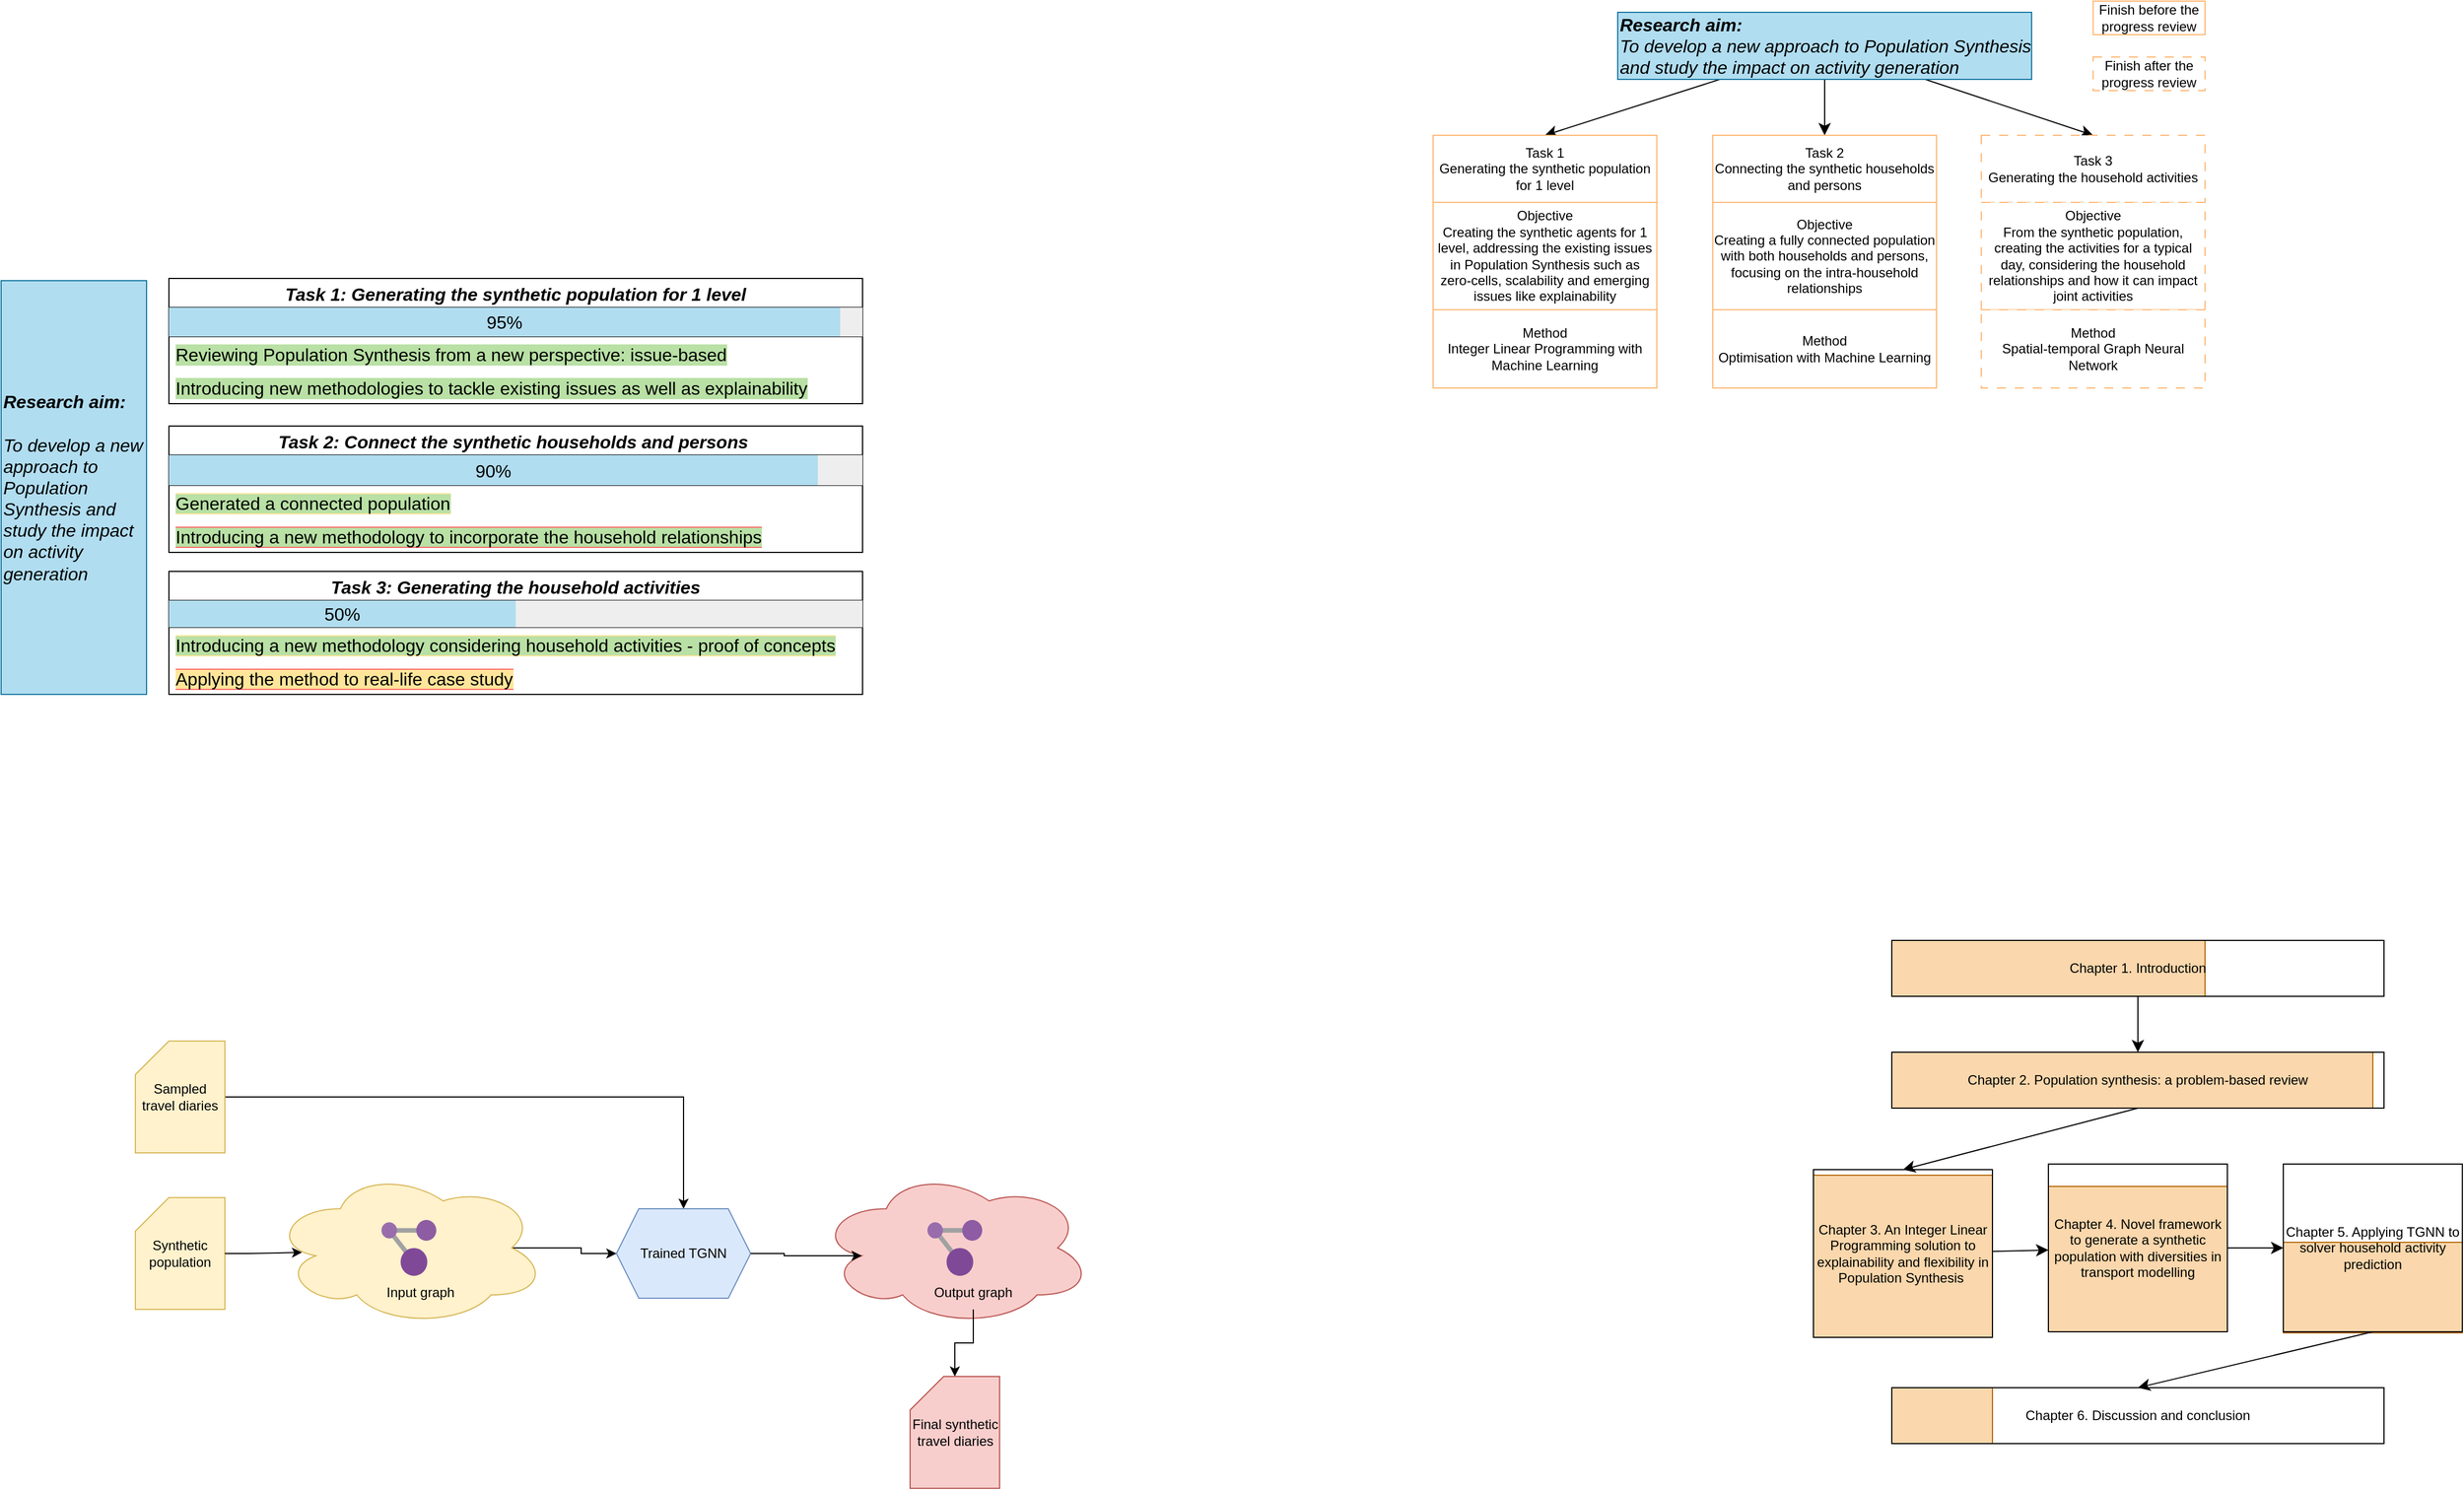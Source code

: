 <mxfile version="26.1.1">
  <diagram name="Page-1" id="GcLynW6Bm_qK1KajZ2lx">
    <mxGraphModel dx="1509" dy="785" grid="1" gridSize="10" guides="1" tooltips="1" connect="1" arrows="1" fold="1" page="1" pageScale="1" pageWidth="1169" pageHeight="827" math="0" shadow="0">
      <root>
        <mxCell id="0" />
        <mxCell id="1" parent="0" />
        <mxCell id="K3fAHh4nDUrQpHDgAhwH-10" value="" style="rounded=0;whiteSpace=wrap;html=1;fillColor=#fad7ac;strokeColor=#b46504;" vertex="1" parent="1">
          <mxGeometry x="1700" y="1290" width="90" height="50" as="geometry" />
        </mxCell>
        <mxCell id="K3fAHh4nDUrQpHDgAhwH-9" value="" style="rounded=0;whiteSpace=wrap;html=1;fillColor=#fad7ac;strokeColor=#b46504;" vertex="1" parent="1">
          <mxGeometry x="1700" y="990" width="430" height="50" as="geometry" />
        </mxCell>
        <mxCell id="K3fAHh4nDUrQpHDgAhwH-8" value="" style="rounded=0;whiteSpace=wrap;html=1;fillColor=#fad7ac;strokeColor=#b46504;" vertex="1" parent="1">
          <mxGeometry x="1700" y="890" width="280" height="50" as="geometry" />
        </mxCell>
        <mxCell id="K3fAHh4nDUrQpHDgAhwH-5" value="" style="rounded=0;whiteSpace=wrap;html=1;fillColor=#fad7ac;strokeColor=#b46504;" vertex="1" parent="1">
          <mxGeometry x="2050" y="1160" width="160" height="81" as="geometry" />
        </mxCell>
        <mxCell id="K3fAHh4nDUrQpHDgAhwH-4" value="" style="rounded=0;whiteSpace=wrap;html=1;fillColor=#fad7ac;strokeColor=#b46504;" vertex="1" parent="1">
          <mxGeometry x="1840" y="1110" width="160" height="130" as="geometry" />
        </mxCell>
        <mxCell id="K3fAHh4nDUrQpHDgAhwH-2" value="" style="rounded=0;whiteSpace=wrap;html=1;fillColor=#fad7ac;strokeColor=#b46504;" vertex="1" parent="1">
          <mxGeometry x="1630" y="1100" width="160" height="145" as="geometry" />
        </mxCell>
        <mxCell id="DFPLayo4z6RkdoQgYkVW-1" value="&lt;b&gt;&lt;i&gt;Research aim:&lt;/i&gt;&lt;/b&gt;&lt;div&gt;&lt;br&gt;&lt;div style=&quot;font-size: 16px;&quot;&gt;&lt;i&gt;To develop a new approach to Population Synthesis and study the impact on activity generation&lt;/i&gt;&lt;/div&gt;&lt;/div&gt;" style="rounded=0;whiteSpace=wrap;html=1;align=left;fontSize=16;fillColor=#b1ddf0;strokeColor=#10739e;" parent="1" vertex="1">
          <mxGeometry x="10" y="300" width="130" height="370" as="geometry" />
        </mxCell>
        <mxCell id="DFPLayo4z6RkdoQgYkVW-2" value="Task 1: Generating the synthetic population for 1 level" style="swimlane;fontStyle=3;childLayout=stackLayout;horizontal=1;startSize=26;horizontalStack=0;resizeParent=1;resizeParentMax=0;resizeLast=0;collapsible=1;marginBottom=0;align=center;fontSize=16;" parent="1" vertex="1">
          <mxGeometry x="160" y="298" width="620" height="112" as="geometry" />
        </mxCell>
        <mxCell id="DFPLayo4z6RkdoQgYkVW-66" value="" style="shape=table;startSize=0;container=1;collapsible=0;childLayout=tableLayout;fontSize=16;" parent="DFPLayo4z6RkdoQgYkVW-2" vertex="1">
          <mxGeometry y="26" width="620" height="26" as="geometry" />
        </mxCell>
        <mxCell id="DFPLayo4z6RkdoQgYkVW-67" value="" style="shape=tableRow;horizontal=0;startSize=0;swimlaneHead=0;swimlaneBody=0;strokeColor=inherit;top=0;left=0;bottom=0;right=0;collapsible=0;dropTarget=0;fillColor=none;points=[[0,0.5],[1,0.5]];portConstraint=eastwest;fontSize=16;" parent="DFPLayo4z6RkdoQgYkVW-66" vertex="1">
          <mxGeometry width="620" height="26" as="geometry" />
        </mxCell>
        <mxCell id="DFPLayo4z6RkdoQgYkVW-68" value="95%" style="shape=partialRectangle;html=1;whiteSpace=wrap;connectable=0;strokeColor=#10739e;overflow=hidden;fillColor=#b1ddf0;top=0;left=0;bottom=0;right=0;pointerEvents=1;fontSize=16;" parent="DFPLayo4z6RkdoQgYkVW-67" vertex="1">
          <mxGeometry width="600" height="26" as="geometry">
            <mxRectangle width="600" height="26" as="alternateBounds" />
          </mxGeometry>
        </mxCell>
        <mxCell id="DFPLayo4z6RkdoQgYkVW-69" value="" style="shape=partialRectangle;html=1;whiteSpace=wrap;connectable=0;overflow=hidden;fillColor=#eeeeee;top=0;left=0;bottom=0;right=0;pointerEvents=1;fontSize=16;strokeColor=#36393d;" parent="DFPLayo4z6RkdoQgYkVW-67" vertex="1">
          <mxGeometry x="600" width="20" height="26" as="geometry">
            <mxRectangle width="20" height="26" as="alternateBounds" />
          </mxGeometry>
        </mxCell>
        <mxCell id="DFPLayo4z6RkdoQgYkVW-3" value="Reviewing Population Synthesis from a new perspective: issue-based" style="text;strokeColor=none;fillColor=none;spacingLeft=4;spacingRight=4;overflow=hidden;rotatable=0;points=[[0,0.5],[1,0.5]];portConstraint=eastwest;fontSize=16;whiteSpace=wrap;html=1;labelBackgroundColor=#B9E0A5;textShadow=0;labelBorderColor=none;" parent="DFPLayo4z6RkdoQgYkVW-2" vertex="1">
          <mxGeometry y="52" width="620" height="30" as="geometry" />
        </mxCell>
        <mxCell id="DFPLayo4z6RkdoQgYkVW-4" value="Introducing new methodologies to tackle existing issues as well as explainability" style="text;strokeColor=none;fillColor=none;spacingLeft=4;spacingRight=4;overflow=hidden;rotatable=0;points=[[0,0.5],[1,0.5]];portConstraint=eastwest;fontSize=16;whiteSpace=wrap;html=1;labelBackgroundColor=#B9E0A5;textShadow=0;labelBorderColor=none;" parent="DFPLayo4z6RkdoQgYkVW-2" vertex="1">
          <mxGeometry y="82" width="620" height="30" as="geometry" />
        </mxCell>
        <mxCell id="DFPLayo4z6RkdoQgYkVW-6" value="Task 2: Connect the synthetic households and persons " style="swimlane;fontStyle=3;childLayout=stackLayout;horizontal=1;startSize=26;horizontalStack=0;resizeParent=1;resizeParentMax=0;resizeLast=0;collapsible=1;marginBottom=0;align=center;fontSize=16;" parent="1" vertex="1">
          <mxGeometry x="160" y="430" width="620" height="113" as="geometry" />
        </mxCell>
        <mxCell id="DFPLayo4z6RkdoQgYkVW-62" value="" style="shape=table;startSize=0;container=1;collapsible=0;childLayout=tableLayout;fontSize=16;" parent="DFPLayo4z6RkdoQgYkVW-6" vertex="1">
          <mxGeometry y="26" width="620" height="27" as="geometry" />
        </mxCell>
        <mxCell id="DFPLayo4z6RkdoQgYkVW-63" value="" style="shape=tableRow;horizontal=0;startSize=0;swimlaneHead=0;swimlaneBody=0;strokeColor=inherit;top=0;left=0;bottom=0;right=0;collapsible=0;dropTarget=0;fillColor=none;points=[[0,0.5],[1,0.5]];portConstraint=eastwest;fontSize=16;" parent="DFPLayo4z6RkdoQgYkVW-62" vertex="1">
          <mxGeometry width="620" height="27" as="geometry" />
        </mxCell>
        <mxCell id="DFPLayo4z6RkdoQgYkVW-64" value="90%" style="shape=partialRectangle;html=1;whiteSpace=wrap;connectable=0;strokeColor=#10739e;overflow=hidden;fillColor=#b1ddf0;top=0;left=0;bottom=0;right=0;pointerEvents=1;fontSize=16;" parent="DFPLayo4z6RkdoQgYkVW-63" vertex="1">
          <mxGeometry width="580" height="27" as="geometry">
            <mxRectangle width="580" height="27" as="alternateBounds" />
          </mxGeometry>
        </mxCell>
        <mxCell id="DFPLayo4z6RkdoQgYkVW-65" value="" style="shape=partialRectangle;html=1;whiteSpace=wrap;connectable=0;strokeColor=#36393d;overflow=hidden;fillColor=#eeeeee;top=0;left=0;bottom=0;right=0;pointerEvents=1;fontSize=16;" parent="DFPLayo4z6RkdoQgYkVW-63" vertex="1">
          <mxGeometry x="580" width="40" height="27" as="geometry">
            <mxRectangle width="40" height="27" as="alternateBounds" />
          </mxGeometry>
        </mxCell>
        <mxCell id="DFPLayo4z6RkdoQgYkVW-7" value="&lt;span style=&quot;background-color: rgb(185, 224, 165);&quot;&gt;Generated a connected population&lt;/span&gt;" style="text;strokeColor=none;fillColor=none;spacingLeft=4;spacingRight=4;overflow=hidden;rotatable=0;points=[[0,0.5],[1,0.5]];portConstraint=eastwest;fontSize=16;whiteSpace=wrap;html=1;labelBackgroundColor=#FFE599;" parent="DFPLayo4z6RkdoQgYkVW-6" vertex="1">
          <mxGeometry y="53" width="620" height="30" as="geometry" />
        </mxCell>
        <mxCell id="DFPLayo4z6RkdoQgYkVW-8" value="&lt;span style=&quot;background-color: rgb(185, 224, 165);&quot;&gt;Introducing a new methodology to incorporate the household relationships&lt;/span&gt;" style="text;strokeColor=none;fillColor=none;spacingLeft=4;spacingRight=4;overflow=hidden;rotatable=0;points=[[0,0.5],[1,0.5]];portConstraint=eastwest;fontSize=16;whiteSpace=wrap;html=1;labelBackgroundColor=#FF6666;" parent="DFPLayo4z6RkdoQgYkVW-6" vertex="1">
          <mxGeometry y="83" width="620" height="30" as="geometry" />
        </mxCell>
        <mxCell id="DFPLayo4z6RkdoQgYkVW-10" value="Task 3: Generating the household activities" style="swimlane;fontStyle=3;childLayout=stackLayout;horizontal=1;startSize=26;horizontalStack=0;resizeParent=1;resizeParentMax=0;resizeLast=0;collapsible=1;marginBottom=0;align=center;fontSize=16;" parent="1" vertex="1">
          <mxGeometry x="160" y="560" width="620" height="110" as="geometry" />
        </mxCell>
        <mxCell id="DFPLayo4z6RkdoQgYkVW-44" value="" style="shape=table;startSize=0;container=1;collapsible=0;childLayout=tableLayout;fontSize=16;" parent="DFPLayo4z6RkdoQgYkVW-10" vertex="1">
          <mxGeometry y="26" width="620" height="24" as="geometry" />
        </mxCell>
        <mxCell id="DFPLayo4z6RkdoQgYkVW-45" value="" style="shape=tableRow;horizontal=0;startSize=0;swimlaneHead=0;swimlaneBody=0;strokeColor=inherit;top=0;left=0;bottom=0;right=0;collapsible=0;dropTarget=0;fillColor=none;points=[[0,0.5],[1,0.5]];portConstraint=eastwest;fontSize=16;" parent="DFPLayo4z6RkdoQgYkVW-44" vertex="1">
          <mxGeometry width="620" height="24" as="geometry" />
        </mxCell>
        <mxCell id="DFPLayo4z6RkdoQgYkVW-46" value="&lt;font style=&quot;font-size: 16px;&quot; face=&quot;Helvetica&quot;&gt;50%&lt;/font&gt;" style="shape=partialRectangle;html=1;whiteSpace=wrap;connectable=0;strokeColor=#10739e;overflow=hidden;fillColor=#b1ddf0;top=0;left=0;bottom=0;right=0;pointerEvents=1;fontSize=16;" parent="DFPLayo4z6RkdoQgYkVW-45" vertex="1">
          <mxGeometry width="310" height="24" as="geometry">
            <mxRectangle width="310" height="24" as="alternateBounds" />
          </mxGeometry>
        </mxCell>
        <mxCell id="DFPLayo4z6RkdoQgYkVW-47" value="" style="shape=partialRectangle;html=1;whiteSpace=wrap;connectable=0;strokeColor=#36393d;overflow=hidden;fillColor=#eeeeee;top=0;left=0;bottom=0;right=0;pointerEvents=1;fontSize=16;" parent="DFPLayo4z6RkdoQgYkVW-45" vertex="1">
          <mxGeometry x="310" width="310" height="24" as="geometry">
            <mxRectangle width="310" height="24" as="alternateBounds" />
          </mxGeometry>
        </mxCell>
        <mxCell id="DFPLayo4z6RkdoQgYkVW-11" value="&lt;span style=&quot;background-color: rgb(185, 224, 165);&quot;&gt;Introducing a new methodology considering household activities - proof of concepts&lt;/span&gt;" style="text;strokeColor=none;fillColor=none;spacingLeft=4;spacingRight=4;overflow=hidden;rotatable=0;points=[[0,0.5],[1,0.5]];portConstraint=eastwest;fontSize=16;whiteSpace=wrap;html=1;labelBackgroundColor=#FFE599;" parent="DFPLayo4z6RkdoQgYkVW-10" vertex="1">
          <mxGeometry y="50" width="620" height="30" as="geometry" />
        </mxCell>
        <mxCell id="DFPLayo4z6RkdoQgYkVW-12" value="&lt;span style=&quot;background-color: rgb(255, 229, 153);&quot;&gt;Applying the method to real-life case study&lt;/span&gt;" style="text;strokeColor=none;fillColor=none;spacingLeft=4;spacingRight=4;overflow=hidden;rotatable=0;points=[[0,0.5],[1,0.5]];portConstraint=eastwest;fontSize=16;whiteSpace=wrap;html=1;labelBackgroundColor=#FF6666;" parent="DFPLayo4z6RkdoQgYkVW-10" vertex="1">
          <mxGeometry y="80" width="620" height="30" as="geometry" />
        </mxCell>
        <mxCell id="qMUVeWqfAemtNZWCeS_H-2" value="Synthetic population" style="shape=card;whiteSpace=wrap;html=1;fillColor=#fff2cc;strokeColor=#d6b656;" parent="1" vertex="1">
          <mxGeometry x="130" y="1120" width="80" height="100" as="geometry" />
        </mxCell>
        <mxCell id="qMUVeWqfAemtNZWCeS_H-41" style="edgeStyle=orthogonalEdgeStyle;rounded=0;orthogonalLoop=1;jettySize=auto;html=1;exitX=0.875;exitY=0.5;exitDx=0;exitDy=0;exitPerimeter=0;" parent="1" source="qMUVeWqfAemtNZWCeS_H-3" target="qMUVeWqfAemtNZWCeS_H-38" edge="1">
          <mxGeometry relative="1" as="geometry" />
        </mxCell>
        <mxCell id="qMUVeWqfAemtNZWCeS_H-3" value="" style="ellipse;shape=cloud;whiteSpace=wrap;html=1;fillColor=#fff2cc;strokeColor=#d6b656;" parent="1" vertex="1">
          <mxGeometry x="252" y="1095" width="245" height="140" as="geometry" />
        </mxCell>
        <mxCell id="qMUVeWqfAemtNZWCeS_H-4" value="" style="image;sketch=0;aspect=fixed;html=1;points=[];align=center;fontSize=12;image=img/lib/mscae/Resource_Graph_Explorer.svg;" parent="1" vertex="1">
          <mxGeometry x="350" y="1140" width="49" height="50" as="geometry" />
        </mxCell>
        <mxCell id="qMUVeWqfAemtNZWCeS_H-5" value="Input graph" style="text;html=1;align=center;verticalAlign=middle;whiteSpace=wrap;rounded=0;" parent="1" vertex="1">
          <mxGeometry x="350" y="1190" width="70" height="30" as="geometry" />
        </mxCell>
        <mxCell id="qMUVeWqfAemtNZWCeS_H-32" value="" style="ellipse;shape=cloud;whiteSpace=wrap;html=1;fillColor=#f8cecc;strokeColor=#b85450;" parent="1" vertex="1">
          <mxGeometry x="740" y="1095" width="245" height="140" as="geometry" />
        </mxCell>
        <mxCell id="qMUVeWqfAemtNZWCeS_H-33" value="" style="image;sketch=0;aspect=fixed;html=1;points=[];align=center;fontSize=12;image=img/lib/mscae/Resource_Graph_Explorer.svg;" parent="1" vertex="1">
          <mxGeometry x="838" y="1140" width="49" height="50" as="geometry" />
        </mxCell>
        <mxCell id="qMUVeWqfAemtNZWCeS_H-43" style="edgeStyle=orthogonalEdgeStyle;rounded=0;orthogonalLoop=1;jettySize=auto;html=1;" parent="1" source="qMUVeWqfAemtNZWCeS_H-34" target="qMUVeWqfAemtNZWCeS_H-35" edge="1">
          <mxGeometry relative="1" as="geometry" />
        </mxCell>
        <mxCell id="qMUVeWqfAemtNZWCeS_H-34" value="Output graph" style="text;html=1;align=center;verticalAlign=middle;whiteSpace=wrap;rounded=0;" parent="1" vertex="1">
          <mxGeometry x="838" y="1190" width="82" height="30" as="geometry" />
        </mxCell>
        <mxCell id="qMUVeWqfAemtNZWCeS_H-35" value="Final synthetic travel diaries" style="shape=card;whiteSpace=wrap;html=1;fillColor=#f8cecc;strokeColor=#b85450;" parent="1" vertex="1">
          <mxGeometry x="822.5" y="1280" width="80" height="100" as="geometry" />
        </mxCell>
        <mxCell id="qMUVeWqfAemtNZWCeS_H-39" style="edgeStyle=orthogonalEdgeStyle;rounded=0;orthogonalLoop=1;jettySize=auto;html=1;" parent="1" source="qMUVeWqfAemtNZWCeS_H-36" target="qMUVeWqfAemtNZWCeS_H-38" edge="1">
          <mxGeometry relative="1" as="geometry" />
        </mxCell>
        <mxCell id="qMUVeWqfAemtNZWCeS_H-36" value="Sampled travel diaries" style="shape=card;whiteSpace=wrap;html=1;fillColor=#fff2cc;strokeColor=#d6b656;" parent="1" vertex="1">
          <mxGeometry x="130" y="980" width="80" height="100" as="geometry" />
        </mxCell>
        <mxCell id="qMUVeWqfAemtNZWCeS_H-38" value="Trained TGNN" style="shape=hexagon;perimeter=hexagonPerimeter2;whiteSpace=wrap;html=1;fixedSize=1;fillColor=#dae8fc;strokeColor=#6c8ebf;" parent="1" vertex="1">
          <mxGeometry x="560" y="1130" width="120" height="80" as="geometry" />
        </mxCell>
        <mxCell id="qMUVeWqfAemtNZWCeS_H-40" style="edgeStyle=orthogonalEdgeStyle;rounded=0;orthogonalLoop=1;jettySize=auto;html=1;entryX=0.11;entryY=0.529;entryDx=0;entryDy=0;entryPerimeter=0;" parent="1" source="qMUVeWqfAemtNZWCeS_H-2" target="qMUVeWqfAemtNZWCeS_H-3" edge="1">
          <mxGeometry relative="1" as="geometry" />
        </mxCell>
        <mxCell id="qMUVeWqfAemtNZWCeS_H-42" style="edgeStyle=orthogonalEdgeStyle;rounded=0;orthogonalLoop=1;jettySize=auto;html=1;entryX=0.16;entryY=0.55;entryDx=0;entryDy=0;entryPerimeter=0;" parent="1" source="qMUVeWqfAemtNZWCeS_H-38" target="qMUVeWqfAemtNZWCeS_H-32" edge="1">
          <mxGeometry relative="1" as="geometry" />
        </mxCell>
        <mxCell id="f1CKNcfr52MyuDMSnoib-13" style="edgeStyle=none;curved=1;rounded=0;orthogonalLoop=1;jettySize=auto;html=1;fontSize=12;startSize=8;endSize=8;" parent="1" source="f1CKNcfr52MyuDMSnoib-2" target="f1CKNcfr52MyuDMSnoib-8" edge="1">
          <mxGeometry relative="1" as="geometry" />
        </mxCell>
        <mxCell id="f1CKNcfr52MyuDMSnoib-2" value="Chapter 1. Introduction" style="rounded=0;whiteSpace=wrap;html=1;fillColor=none;" parent="1" vertex="1">
          <mxGeometry x="1700" y="890" width="440" height="50" as="geometry" />
        </mxCell>
        <mxCell id="f1CKNcfr52MyuDMSnoib-16" style="edgeStyle=none;curved=1;rounded=0;orthogonalLoop=1;jettySize=auto;html=1;entryX=0.5;entryY=0;entryDx=0;entryDy=0;fontSize=12;startSize=8;endSize=8;exitX=0.5;exitY=1;exitDx=0;exitDy=0;" parent="1" source="f1CKNcfr52MyuDMSnoib-8" target="f1CKNcfr52MyuDMSnoib-6" edge="1">
          <mxGeometry relative="1" as="geometry">
            <mxPoint x="1920" y="1050" as="sourcePoint" />
          </mxGeometry>
        </mxCell>
        <mxCell id="f1CKNcfr52MyuDMSnoib-8" value="Chapter 2. Population synthesis: a problem-based review" style="rounded=0;whiteSpace=wrap;html=1;fillColor=none;" parent="1" vertex="1">
          <mxGeometry x="1700" y="990" width="440" height="50" as="geometry" />
        </mxCell>
        <mxCell id="f1CKNcfr52MyuDMSnoib-17" style="edgeStyle=none;curved=1;rounded=0;orthogonalLoop=1;jettySize=auto;html=1;fontSize=12;startSize=8;endSize=8;" parent="1" source="f1CKNcfr52MyuDMSnoib-6" target="f1CKNcfr52MyuDMSnoib-9" edge="1">
          <mxGeometry relative="1" as="geometry" />
        </mxCell>
        <mxCell id="f1CKNcfr52MyuDMSnoib-6" value="Chapter 3. An Integer Linear Programming solution to explainability and flexibility in Population Synthesis&amp;nbsp;" style="rounded=0;whiteSpace=wrap;html=1;fillColor=none;" parent="1" vertex="1">
          <mxGeometry x="1630" y="1095" width="160" height="150" as="geometry" />
        </mxCell>
        <mxCell id="f1CKNcfr52MyuDMSnoib-18" style="edgeStyle=none;curved=1;rounded=0;orthogonalLoop=1;jettySize=auto;html=1;entryX=0;entryY=0.5;entryDx=0;entryDy=0;fontSize=12;startSize=8;endSize=8;" parent="1" source="f1CKNcfr52MyuDMSnoib-9" target="f1CKNcfr52MyuDMSnoib-10" edge="1">
          <mxGeometry relative="1" as="geometry" />
        </mxCell>
        <mxCell id="f1CKNcfr52MyuDMSnoib-9" value="Chapter 4. Novel framework to generate a synthetic population with diversities in transport modelling" style="rounded=0;whiteSpace=wrap;html=1;fillColor=none;" parent="1" vertex="1">
          <mxGeometry x="1840" y="1090" width="160" height="150" as="geometry" />
        </mxCell>
        <mxCell id="f1CKNcfr52MyuDMSnoib-19" style="edgeStyle=none;curved=1;rounded=0;orthogonalLoop=1;jettySize=auto;html=1;entryX=0.5;entryY=0;entryDx=0;entryDy=0;fontSize=12;startSize=8;endSize=8;exitX=0.5;exitY=1;exitDx=0;exitDy=0;" parent="1" source="f1CKNcfr52MyuDMSnoib-10" target="f1CKNcfr52MyuDMSnoib-11" edge="1">
          <mxGeometry relative="1" as="geometry" />
        </mxCell>
        <mxCell id="f1CKNcfr52MyuDMSnoib-10" value="Chapter 5. Applying TGNN to solver household activity prediction" style="rounded=0;whiteSpace=wrap;html=1;fillColor=none;" parent="1" vertex="1">
          <mxGeometry x="2050" y="1090" width="160" height="150" as="geometry" />
        </mxCell>
        <mxCell id="f1CKNcfr52MyuDMSnoib-11" value="Chapter 6. Discussion and conclusion" style="rounded=0;whiteSpace=wrap;html=1;fillColor=none;" parent="1" vertex="1">
          <mxGeometry x="1700" y="1290" width="440" height="50" as="geometry" />
        </mxCell>
        <mxCell id="f1CKNcfr52MyuDMSnoib-34" style="edgeStyle=none;curved=1;rounded=0;orthogonalLoop=1;jettySize=auto;html=1;entryX=0.5;entryY=0;entryDx=0;entryDy=0;fontSize=12;startSize=8;endSize=8;" parent="1" source="f1CKNcfr52MyuDMSnoib-23" target="f1CKNcfr52MyuDMSnoib-24" edge="1">
          <mxGeometry relative="1" as="geometry" />
        </mxCell>
        <mxCell id="f1CKNcfr52MyuDMSnoib-36" style="edgeStyle=none;curved=1;rounded=0;orthogonalLoop=1;jettySize=auto;html=1;entryX=0.5;entryY=0;entryDx=0;entryDy=0;fontSize=12;startSize=8;endSize=8;" parent="1" source="f1CKNcfr52MyuDMSnoib-23" target="f1CKNcfr52MyuDMSnoib-25" edge="1">
          <mxGeometry relative="1" as="geometry" />
        </mxCell>
        <mxCell id="f1CKNcfr52MyuDMSnoib-37" style="edgeStyle=none;curved=1;rounded=0;orthogonalLoop=1;jettySize=auto;html=1;entryX=0.5;entryY=0;entryDx=0;entryDy=0;fontSize=12;startSize=8;endSize=8;" parent="1" source="f1CKNcfr52MyuDMSnoib-23" target="f1CKNcfr52MyuDMSnoib-26" edge="1">
          <mxGeometry relative="1" as="geometry" />
        </mxCell>
        <mxCell id="f1CKNcfr52MyuDMSnoib-23" value="&lt;b&gt;&lt;i&gt;Research aim:&lt;/i&gt;&lt;/b&gt;&lt;div&gt;&lt;div style=&quot;font-size: 16px;&quot;&gt;&lt;i&gt;To develop a new approach to Population Synthesis and study the impact on activity generation&lt;/i&gt;&lt;/div&gt;&lt;/div&gt;" style="rounded=0;whiteSpace=wrap;html=1;align=left;fontSize=16;fillColor=#b1ddf0;strokeColor=#10739e;" parent="1" vertex="1">
          <mxGeometry x="1455" y="60" width="370" height="60" as="geometry" />
        </mxCell>
        <mxCell id="f1CKNcfr52MyuDMSnoib-24" value="Task 1&lt;div&gt;Generating the synthetic population for 1 level&lt;/div&gt;" style="whiteSpace=wrap;html=1;strokeColor=#FFB570;" parent="1" vertex="1">
          <mxGeometry x="1290" y="170" width="200" height="60" as="geometry" />
        </mxCell>
        <mxCell id="f1CKNcfr52MyuDMSnoib-25" value="Task 2&lt;div&gt;Connecting the synthetic households and persons&lt;/div&gt;" style="whiteSpace=wrap;html=1;strokeColor=#FFB570;" parent="1" vertex="1">
          <mxGeometry x="1540" y="170" width="200" height="60" as="geometry" />
        </mxCell>
        <mxCell id="f1CKNcfr52MyuDMSnoib-26" value="Task 3&lt;div&gt;Generating the household activities&lt;/div&gt;" style="whiteSpace=wrap;html=1;strokeColor=#FFB570;dashed=1;dashPattern=8 8;" parent="1" vertex="1">
          <mxGeometry x="1780" y="170" width="200" height="60" as="geometry" />
        </mxCell>
        <mxCell id="f1CKNcfr52MyuDMSnoib-28" value="Objective&lt;div&gt;Creating the synthetic agents for 1 level, addressing the existing issues in Population Synthesis such as zero-cells, scalability and emerging issues like explainability&lt;/div&gt;" style="whiteSpace=wrap;html=1;strokeColor=#FFB570;" parent="1" vertex="1">
          <mxGeometry x="1290" y="230" width="200" height="96" as="geometry" />
        </mxCell>
        <mxCell id="f1CKNcfr52MyuDMSnoib-29" value="Objective&lt;div&gt;Creating a fully connected population with both households and persons, focusing on the intra-household relationships&lt;/div&gt;" style="whiteSpace=wrap;html=1;strokeColor=#FFB570;" parent="1" vertex="1">
          <mxGeometry x="1540" y="230" width="200" height="96" as="geometry" />
        </mxCell>
        <mxCell id="f1CKNcfr52MyuDMSnoib-30" value="Objective&lt;div&gt;From the synthetic population, creating the activities for a typical day, considering the household relationships and how it can impact joint activities&lt;/div&gt;" style="whiteSpace=wrap;html=1;strokeColor=#FFB570;dashed=1;dashPattern=8 8;" parent="1" vertex="1">
          <mxGeometry x="1780" y="230" width="200" height="96" as="geometry" />
        </mxCell>
        <mxCell id="f1CKNcfr52MyuDMSnoib-31" value="Method&lt;div&gt;Integer Linear Programming with Machine Learning&lt;/div&gt;" style="whiteSpace=wrap;html=1;strokeColor=#FFB570;" parent="1" vertex="1">
          <mxGeometry x="1290" y="326" width="200" height="70" as="geometry" />
        </mxCell>
        <mxCell id="f1CKNcfr52MyuDMSnoib-32" value="Method&lt;div&gt;Optimisation with Machine Learning&lt;/div&gt;" style="whiteSpace=wrap;html=1;strokeColor=#FFB570;" parent="1" vertex="1">
          <mxGeometry x="1540" y="326" width="200" height="70" as="geometry" />
        </mxCell>
        <mxCell id="f1CKNcfr52MyuDMSnoib-33" value="Method&lt;div&gt;Spatial-temporal Graph Neural &amp;nbsp;Network&amp;nbsp;&lt;/div&gt;" style="whiteSpace=wrap;html=1;strokeColor=#FFB570;dashed=1;dashPattern=8 8;" parent="1" vertex="1">
          <mxGeometry x="1780" y="326" width="200" height="70" as="geometry" />
        </mxCell>
        <mxCell id="K3fAHh4nDUrQpHDgAhwH-11" value="Finish before the progress review" style="rounded=0;whiteSpace=wrap;html=1;strokeColor=#FFB570;" vertex="1" parent="1">
          <mxGeometry x="1880" y="50" width="100" height="30" as="geometry" />
        </mxCell>
        <mxCell id="K3fAHh4nDUrQpHDgAhwH-12" value="Finish after the progress review" style="rounded=0;whiteSpace=wrap;html=1;strokeColor=#FFB570;dashed=1;dashPattern=8 8;" vertex="1" parent="1">
          <mxGeometry x="1880" y="100" width="100" height="30" as="geometry" />
        </mxCell>
      </root>
    </mxGraphModel>
  </diagram>
</mxfile>
